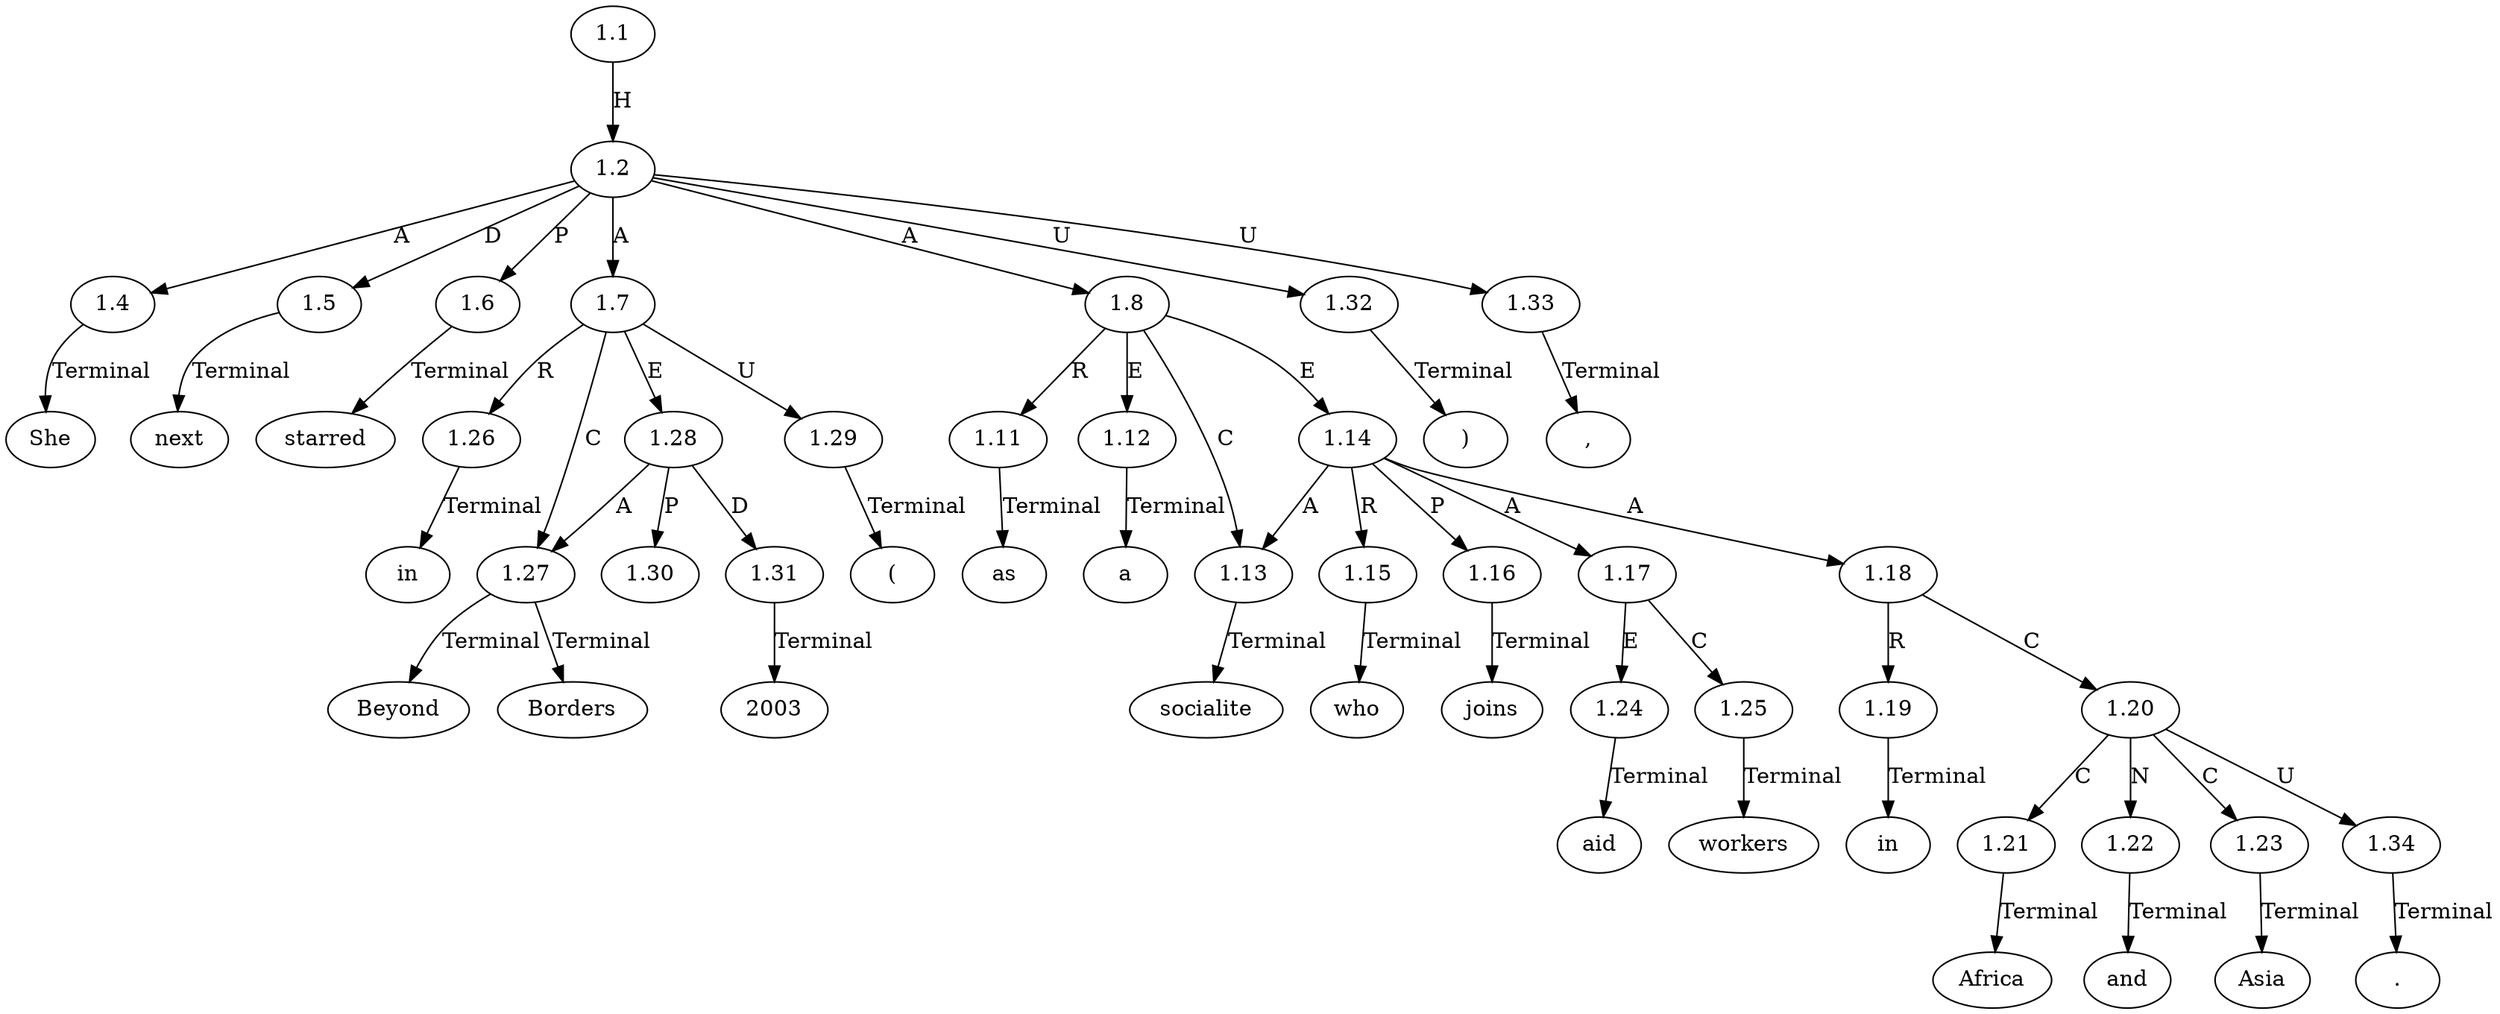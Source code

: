 // Graph
digraph {
	0.1 [label=She ordering=out]
	0.10 [label="," ordering=out]
	0.11 [label=as ordering=out]
	0.12 [label=a ordering=out]
	0.13 [label=socialite ordering=out]
	0.14 [label=who ordering=out]
	0.15 [label=joins ordering=out]
	0.16 [label=aid ordering=out]
	0.17 [label=workers ordering=out]
	0.18 [label=in ordering=out]
	0.19 [label=Africa ordering=out]
	0.2 [label=next ordering=out]
	0.20 [label=and ordering=out]
	0.21 [label=Asia ordering=out]
	0.22 [label="." ordering=out]
	0.3 [label=starred ordering=out]
	0.4 [label=in ordering=out]
	0.5 [label=Beyond ordering=out]
	0.6 [label=Borders ordering=out]
	0.7 [label="(" ordering=out]
	0.8 [label=2003 ordering=out]
	0.9 [label=")" ordering=out]
	1.1 [label=1.1 ordering=out]
	1.2 [label=1.2 ordering=out]
	1.4 [label=1.4 ordering=out]
	1.5 [label=1.5 ordering=out]
	1.6 [label=1.6 ordering=out]
	1.7 [label=1.7 ordering=out]
	1.8 [label=1.8 ordering=out]
	1.11 [label=1.11 ordering=out]
	1.12 [label=1.12 ordering=out]
	1.13 [label=1.13 ordering=out]
	1.14 [label=1.14 ordering=out]
	1.15 [label=1.15 ordering=out]
	1.16 [label=1.16 ordering=out]
	1.17 [label=1.17 ordering=out]
	1.18 [label=1.18 ordering=out]
	1.19 [label=1.19 ordering=out]
	1.20 [label=1.20 ordering=out]
	1.21 [label=1.21 ordering=out]
	1.22 [label=1.22 ordering=out]
	1.23 [label=1.23 ordering=out]
	1.24 [label=1.24 ordering=out]
	1.25 [label=1.25 ordering=out]
	1.26 [label=1.26 ordering=out]
	1.27 [label=1.27 ordering=out]
	1.28 [label=1.28 ordering=out]
	1.29 [label=1.29 ordering=out]
	1.30 [label=1.30 ordering=out]
	1.31 [label=1.31 ordering=out]
	1.32 [label=1.32 ordering=out]
	1.33 [label=1.33 ordering=out]
	1.34 [label=1.34 ordering=out]
	1.1 -> 1.2 [label=H ordering=out]
	1.2 -> 1.4 [label=A ordering=out]
	1.2 -> 1.5 [label=D ordering=out]
	1.2 -> 1.6 [label=P ordering=out]
	1.2 -> 1.7 [label=A ordering=out]
	1.2 -> 1.8 [label=A ordering=out]
	1.2 -> 1.32 [label=U ordering=out]
	1.2 -> 1.33 [label=U ordering=out]
	1.4 -> 0.1 [label=Terminal ordering=out]
	1.5 -> 0.2 [label=Terminal ordering=out]
	1.6 -> 0.3 [label=Terminal ordering=out]
	1.7 -> 1.26 [label=R ordering=out]
	1.7 -> 1.27 [label=C ordering=out]
	1.7 -> 1.28 [label=E ordering=out]
	1.7 -> 1.29 [label=U ordering=out]
	1.8 -> 1.11 [label=R ordering=out]
	1.8 -> 1.12 [label=E ordering=out]
	1.8 -> 1.13 [label=C ordering=out]
	1.8 -> 1.14 [label=E ordering=out]
	1.11 -> 0.11 [label=Terminal ordering=out]
	1.12 -> 0.12 [label=Terminal ordering=out]
	1.13 -> 0.13 [label=Terminal ordering=out]
	1.14 -> 1.13 [label=A ordering=out]
	1.14 -> 1.15 [label=R ordering=out]
	1.14 -> 1.16 [label=P ordering=out]
	1.14 -> 1.17 [label=A ordering=out]
	1.14 -> 1.18 [label=A ordering=out]
	1.15 -> 0.14 [label=Terminal ordering=out]
	1.16 -> 0.15 [label=Terminal ordering=out]
	1.17 -> 1.24 [label=E ordering=out]
	1.17 -> 1.25 [label=C ordering=out]
	1.18 -> 1.19 [label=R ordering=out]
	1.18 -> 1.20 [label=C ordering=out]
	1.19 -> 0.18 [label=Terminal ordering=out]
	1.20 -> 1.21 [label=C ordering=out]
	1.20 -> 1.22 [label=N ordering=out]
	1.20 -> 1.23 [label=C ordering=out]
	1.20 -> 1.34 [label=U ordering=out]
	1.21 -> 0.19 [label=Terminal ordering=out]
	1.22 -> 0.20 [label=Terminal ordering=out]
	1.23 -> 0.21 [label=Terminal ordering=out]
	1.24 -> 0.16 [label=Terminal ordering=out]
	1.25 -> 0.17 [label=Terminal ordering=out]
	1.26 -> 0.4 [label=Terminal ordering=out]
	1.27 -> 0.5 [label=Terminal ordering=out]
	1.27 -> 0.6 [label=Terminal ordering=out]
	1.28 -> 1.27 [label=A ordering=out]
	1.28 -> 1.30 [label=P ordering=out]
	1.28 -> 1.31 [label=D ordering=out]
	1.29 -> 0.7 [label=Terminal ordering=out]
	1.31 -> 0.8 [label=Terminal ordering=out]
	1.32 -> 0.9 [label=Terminal ordering=out]
	1.33 -> 0.10 [label=Terminal ordering=out]
	1.34 -> 0.22 [label=Terminal ordering=out]
}
